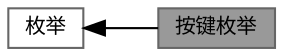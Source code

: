 digraph "按键枚举"
{
 // LATEX_PDF_SIZE
  bgcolor="transparent";
  edge [fontname=Helvetica,fontsize=10,labelfontname=Helvetica,labelfontsize=10];
  node [fontname=Helvetica,fontsize=10,shape=box,height=0.2,width=0.4];
  rankdir=LR;
  Node1 [id="Node000001",label="按键枚举",height=0.2,width=0.4,color="gray40", fillcolor="grey60", style="filled", fontcolor="black",tooltip="这里列举出了绝大部分按键的枚举(美式键盘)"];
  Node2 [id="Node000002",label="枚举",height=0.2,width=0.4,color="grey40", fillcolor="white", style="filled",URL="$group___xE6_x9E_x9A_xE4_xB8_xBE.html",tooltip=" "];
  Node2->Node1 [shape=plaintext, dir="back", style="solid"];
}
